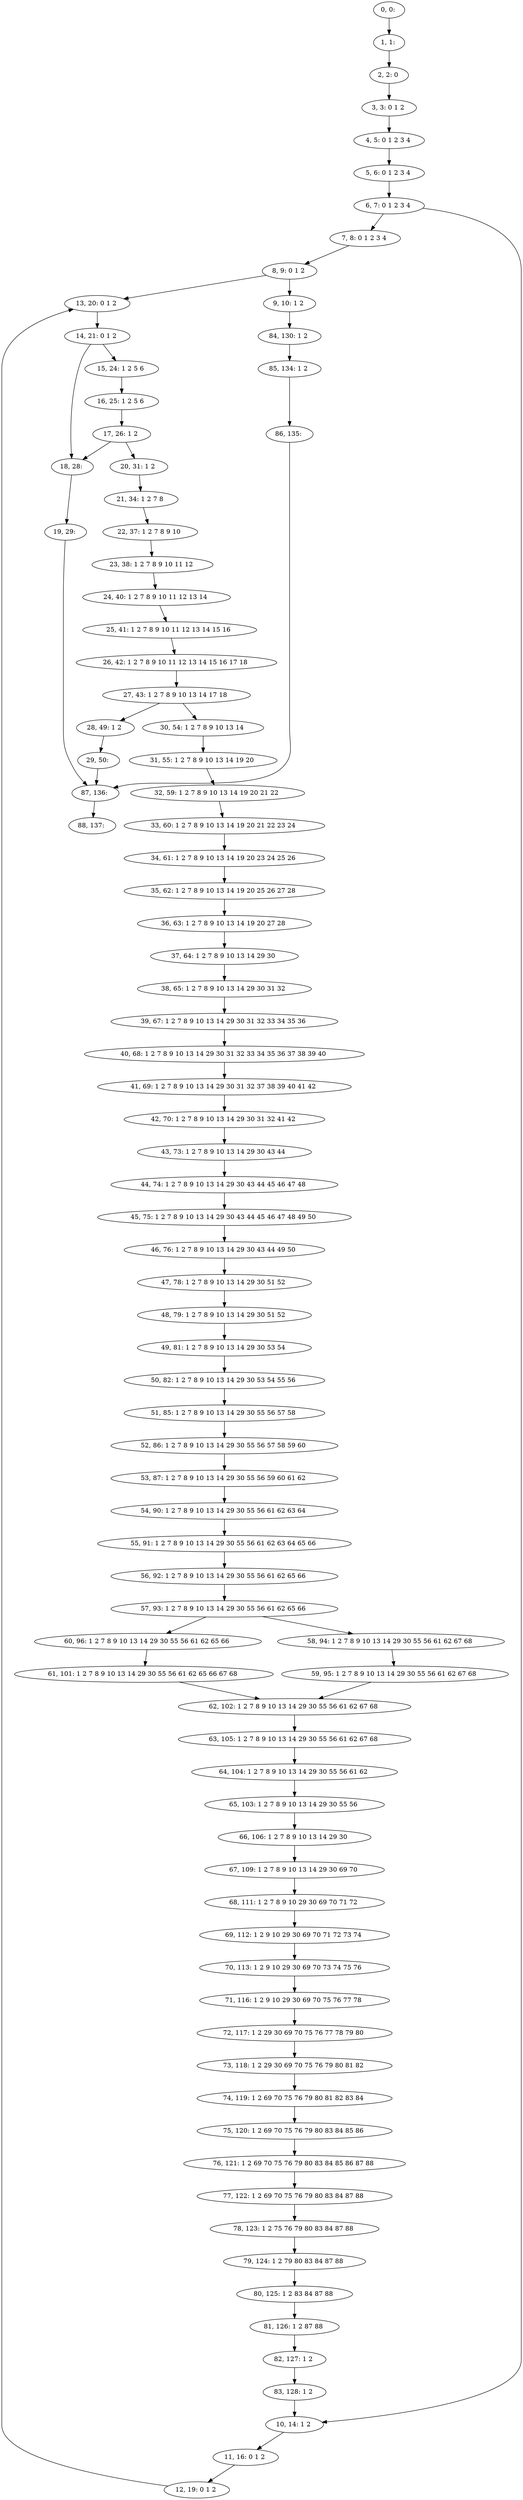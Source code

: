 digraph G {
0[label="0, 0: "];
1[label="1, 1: "];
2[label="2, 2: 0 "];
3[label="3, 3: 0 1 2 "];
4[label="4, 5: 0 1 2 3 4 "];
5[label="5, 6: 0 1 2 3 4 "];
6[label="6, 7: 0 1 2 3 4 "];
7[label="7, 8: 0 1 2 3 4 "];
8[label="8, 9: 0 1 2 "];
9[label="9, 10: 1 2 "];
10[label="10, 14: 1 2 "];
11[label="11, 16: 0 1 2 "];
12[label="12, 19: 0 1 2 "];
13[label="13, 20: 0 1 2 "];
14[label="14, 21: 0 1 2 "];
15[label="15, 24: 1 2 5 6 "];
16[label="16, 25: 1 2 5 6 "];
17[label="17, 26: 1 2 "];
18[label="18, 28: "];
19[label="19, 29: "];
20[label="20, 31: 1 2 "];
21[label="21, 34: 1 2 7 8 "];
22[label="22, 37: 1 2 7 8 9 10 "];
23[label="23, 38: 1 2 7 8 9 10 11 12 "];
24[label="24, 40: 1 2 7 8 9 10 11 12 13 14 "];
25[label="25, 41: 1 2 7 8 9 10 11 12 13 14 15 16 "];
26[label="26, 42: 1 2 7 8 9 10 11 12 13 14 15 16 17 18 "];
27[label="27, 43: 1 2 7 8 9 10 13 14 17 18 "];
28[label="28, 49: 1 2 "];
29[label="29, 50: "];
30[label="30, 54: 1 2 7 8 9 10 13 14 "];
31[label="31, 55: 1 2 7 8 9 10 13 14 19 20 "];
32[label="32, 59: 1 2 7 8 9 10 13 14 19 20 21 22 "];
33[label="33, 60: 1 2 7 8 9 10 13 14 19 20 21 22 23 24 "];
34[label="34, 61: 1 2 7 8 9 10 13 14 19 20 23 24 25 26 "];
35[label="35, 62: 1 2 7 8 9 10 13 14 19 20 25 26 27 28 "];
36[label="36, 63: 1 2 7 8 9 10 13 14 19 20 27 28 "];
37[label="37, 64: 1 2 7 8 9 10 13 14 29 30 "];
38[label="38, 65: 1 2 7 8 9 10 13 14 29 30 31 32 "];
39[label="39, 67: 1 2 7 8 9 10 13 14 29 30 31 32 33 34 35 36 "];
40[label="40, 68: 1 2 7 8 9 10 13 14 29 30 31 32 33 34 35 36 37 38 39 40 "];
41[label="41, 69: 1 2 7 8 9 10 13 14 29 30 31 32 37 38 39 40 41 42 "];
42[label="42, 70: 1 2 7 8 9 10 13 14 29 30 31 32 41 42 "];
43[label="43, 73: 1 2 7 8 9 10 13 14 29 30 43 44 "];
44[label="44, 74: 1 2 7 8 9 10 13 14 29 30 43 44 45 46 47 48 "];
45[label="45, 75: 1 2 7 8 9 10 13 14 29 30 43 44 45 46 47 48 49 50 "];
46[label="46, 76: 1 2 7 8 9 10 13 14 29 30 43 44 49 50 "];
47[label="47, 78: 1 2 7 8 9 10 13 14 29 30 51 52 "];
48[label="48, 79: 1 2 7 8 9 10 13 14 29 30 51 52 "];
49[label="49, 81: 1 2 7 8 9 10 13 14 29 30 53 54 "];
50[label="50, 82: 1 2 7 8 9 10 13 14 29 30 53 54 55 56 "];
51[label="51, 85: 1 2 7 8 9 10 13 14 29 30 55 56 57 58 "];
52[label="52, 86: 1 2 7 8 9 10 13 14 29 30 55 56 57 58 59 60 "];
53[label="53, 87: 1 2 7 8 9 10 13 14 29 30 55 56 59 60 61 62 "];
54[label="54, 90: 1 2 7 8 9 10 13 14 29 30 55 56 61 62 63 64 "];
55[label="55, 91: 1 2 7 8 9 10 13 14 29 30 55 56 61 62 63 64 65 66 "];
56[label="56, 92: 1 2 7 8 9 10 13 14 29 30 55 56 61 62 65 66 "];
57[label="57, 93: 1 2 7 8 9 10 13 14 29 30 55 56 61 62 65 66 "];
58[label="58, 94: 1 2 7 8 9 10 13 14 29 30 55 56 61 62 67 68 "];
59[label="59, 95: 1 2 7 8 9 10 13 14 29 30 55 56 61 62 67 68 "];
60[label="60, 96: 1 2 7 8 9 10 13 14 29 30 55 56 61 62 65 66 "];
61[label="61, 101: 1 2 7 8 9 10 13 14 29 30 55 56 61 62 65 66 67 68 "];
62[label="62, 102: 1 2 7 8 9 10 13 14 29 30 55 56 61 62 67 68 "];
63[label="63, 105: 1 2 7 8 9 10 13 14 29 30 55 56 61 62 67 68 "];
64[label="64, 104: 1 2 7 8 9 10 13 14 29 30 55 56 61 62 "];
65[label="65, 103: 1 2 7 8 9 10 13 14 29 30 55 56 "];
66[label="66, 106: 1 2 7 8 9 10 13 14 29 30 "];
67[label="67, 109: 1 2 7 8 9 10 13 14 29 30 69 70 "];
68[label="68, 111: 1 2 7 8 9 10 29 30 69 70 71 72 "];
69[label="69, 112: 1 2 9 10 29 30 69 70 71 72 73 74 "];
70[label="70, 113: 1 2 9 10 29 30 69 70 73 74 75 76 "];
71[label="71, 116: 1 2 9 10 29 30 69 70 75 76 77 78 "];
72[label="72, 117: 1 2 29 30 69 70 75 76 77 78 79 80 "];
73[label="73, 118: 1 2 29 30 69 70 75 76 79 80 81 82 "];
74[label="74, 119: 1 2 69 70 75 76 79 80 81 82 83 84 "];
75[label="75, 120: 1 2 69 70 75 76 79 80 83 84 85 86 "];
76[label="76, 121: 1 2 69 70 75 76 79 80 83 84 85 86 87 88 "];
77[label="77, 122: 1 2 69 70 75 76 79 80 83 84 87 88 "];
78[label="78, 123: 1 2 75 76 79 80 83 84 87 88 "];
79[label="79, 124: 1 2 79 80 83 84 87 88 "];
80[label="80, 125: 1 2 83 84 87 88 "];
81[label="81, 126: 1 2 87 88 "];
82[label="82, 127: 1 2 "];
83[label="83, 128: 1 2 "];
84[label="84, 130: 1 2 "];
85[label="85, 134: 1 2 "];
86[label="86, 135: "];
87[label="87, 136: "];
88[label="88, 137: "];
0->1 ;
1->2 ;
2->3 ;
3->4 ;
4->5 ;
5->6 ;
6->7 ;
6->10 ;
7->8 ;
8->9 ;
8->13 ;
9->84 ;
10->11 ;
11->12 ;
12->13 ;
13->14 ;
14->15 ;
14->18 ;
15->16 ;
16->17 ;
17->18 ;
17->20 ;
18->19 ;
19->87 ;
20->21 ;
21->22 ;
22->23 ;
23->24 ;
24->25 ;
25->26 ;
26->27 ;
27->28 ;
27->30 ;
28->29 ;
29->87 ;
30->31 ;
31->32 ;
32->33 ;
33->34 ;
34->35 ;
35->36 ;
36->37 ;
37->38 ;
38->39 ;
39->40 ;
40->41 ;
41->42 ;
42->43 ;
43->44 ;
44->45 ;
45->46 ;
46->47 ;
47->48 ;
48->49 ;
49->50 ;
50->51 ;
51->52 ;
52->53 ;
53->54 ;
54->55 ;
55->56 ;
56->57 ;
57->58 ;
57->60 ;
58->59 ;
59->62 ;
60->61 ;
61->62 ;
62->63 ;
63->64 ;
64->65 ;
65->66 ;
66->67 ;
67->68 ;
68->69 ;
69->70 ;
70->71 ;
71->72 ;
72->73 ;
73->74 ;
74->75 ;
75->76 ;
76->77 ;
77->78 ;
78->79 ;
79->80 ;
80->81 ;
81->82 ;
82->83 ;
83->10 ;
84->85 ;
85->86 ;
86->87 ;
87->88 ;
}
